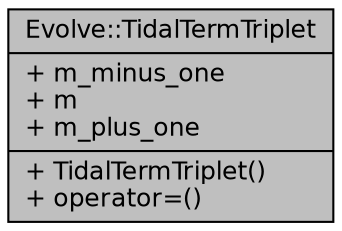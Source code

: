 digraph "Evolve::TidalTermTriplet"
{
 // INTERACTIVE_SVG=YES
  edge [fontname="Helvetica",fontsize="12",labelfontname="Helvetica",labelfontsize="12"];
  node [fontname="Helvetica",fontsize="12",shape=record];
  Node1 [label="{Evolve::TidalTermTriplet\n|+ m_minus_one\l+ m\l+ m_plus_one\l|+ TidalTermTriplet()\l+ operator=()\l}",height=0.2,width=0.4,color="black", fillcolor="grey75", style="filled", fontcolor="black"];
}
